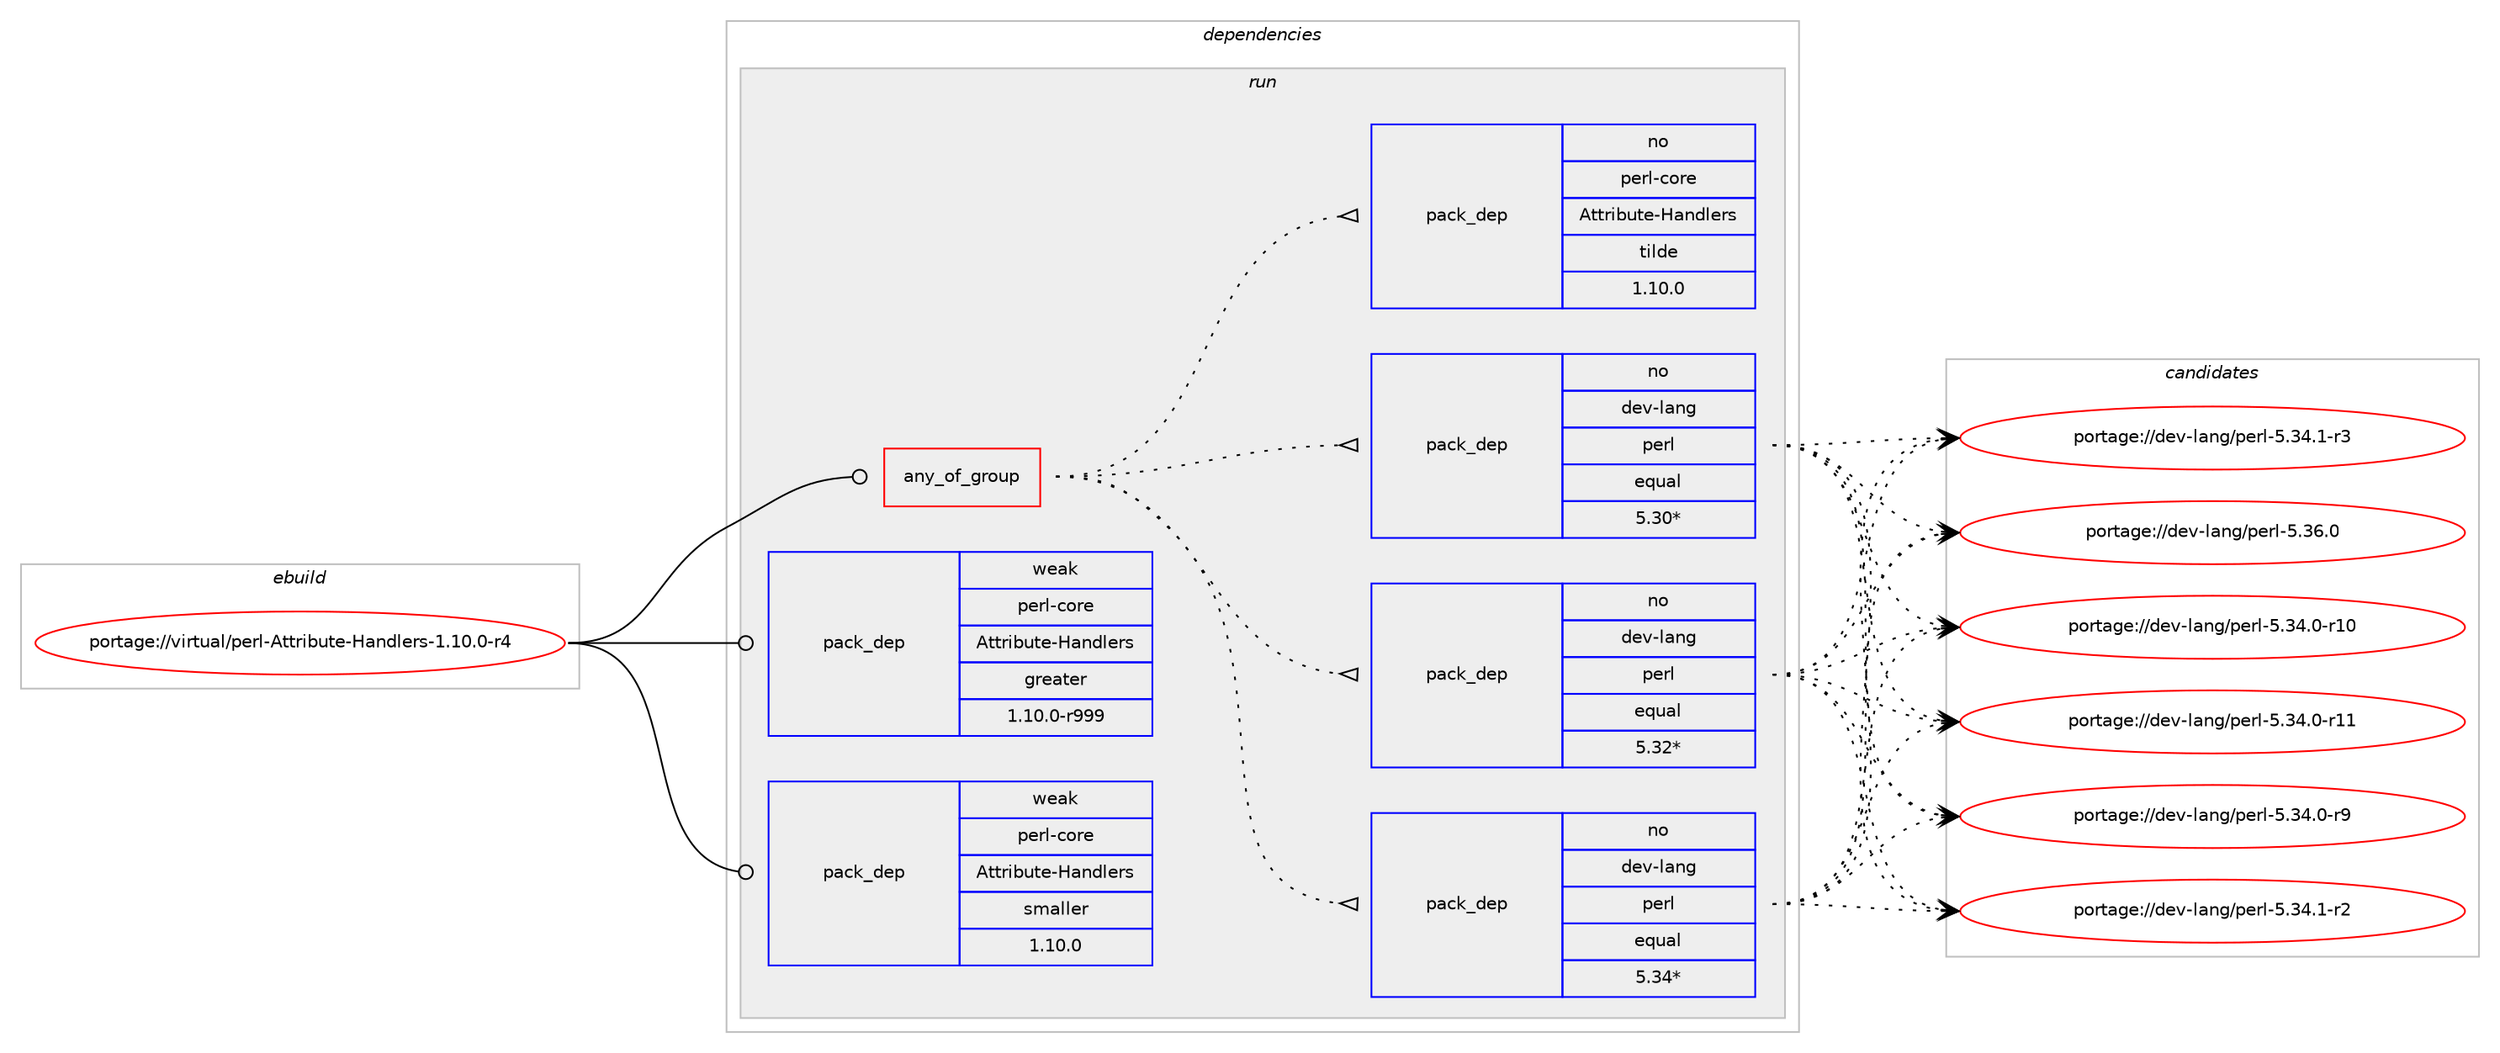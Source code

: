 digraph prolog {

# *************
# Graph options
# *************

newrank=true;
concentrate=true;
compound=true;
graph [rankdir=LR,fontname=Helvetica,fontsize=10,ranksep=1.5];#, ranksep=2.5, nodesep=0.2];
edge  [arrowhead=vee];
node  [fontname=Helvetica,fontsize=10];

# **********
# The ebuild
# **********

subgraph cluster_leftcol {
color=gray;
rank=same;
label=<<i>ebuild</i>>;
id [label="portage://virtual/perl-Attribute-Handlers-1.10.0-r4", color=red, width=4, href="../virtual/perl-Attribute-Handlers-1.10.0-r4.svg"];
}

# ****************
# The dependencies
# ****************

subgraph cluster_midcol {
color=gray;
label=<<i>dependencies</i>>;
subgraph cluster_compile {
fillcolor="#eeeeee";
style=filled;
label=<<i>compile</i>>;
}
subgraph cluster_compileandrun {
fillcolor="#eeeeee";
style=filled;
label=<<i>compile and run</i>>;
}
subgraph cluster_run {
fillcolor="#eeeeee";
style=filled;
label=<<i>run</i>>;
subgraph any16 {
dependency454 [label=<<TABLE BORDER="0" CELLBORDER="1" CELLSPACING="0" CELLPADDING="4"><TR><TD CELLPADDING="10">any_of_group</TD></TR></TABLE>>, shape=none, color=red];subgraph pack217 {
dependency455 [label=<<TABLE BORDER="0" CELLBORDER="1" CELLSPACING="0" CELLPADDING="4" WIDTH="220"><TR><TD ROWSPAN="6" CELLPADDING="30">pack_dep</TD></TR><TR><TD WIDTH="110">no</TD></TR><TR><TD>dev-lang</TD></TR><TR><TD>perl</TD></TR><TR><TD>equal</TD></TR><TR><TD>5.34*</TD></TR></TABLE>>, shape=none, color=blue];
}
dependency454:e -> dependency455:w [weight=20,style="dotted",arrowhead="oinv"];
subgraph pack218 {
dependency456 [label=<<TABLE BORDER="0" CELLBORDER="1" CELLSPACING="0" CELLPADDING="4" WIDTH="220"><TR><TD ROWSPAN="6" CELLPADDING="30">pack_dep</TD></TR><TR><TD WIDTH="110">no</TD></TR><TR><TD>dev-lang</TD></TR><TR><TD>perl</TD></TR><TR><TD>equal</TD></TR><TR><TD>5.32*</TD></TR></TABLE>>, shape=none, color=blue];
}
dependency454:e -> dependency456:w [weight=20,style="dotted",arrowhead="oinv"];
subgraph pack219 {
dependency457 [label=<<TABLE BORDER="0" CELLBORDER="1" CELLSPACING="0" CELLPADDING="4" WIDTH="220"><TR><TD ROWSPAN="6" CELLPADDING="30">pack_dep</TD></TR><TR><TD WIDTH="110">no</TD></TR><TR><TD>dev-lang</TD></TR><TR><TD>perl</TD></TR><TR><TD>equal</TD></TR><TR><TD>5.30*</TD></TR></TABLE>>, shape=none, color=blue];
}
dependency454:e -> dependency457:w [weight=20,style="dotted",arrowhead="oinv"];
subgraph pack220 {
dependency458 [label=<<TABLE BORDER="0" CELLBORDER="1" CELLSPACING="0" CELLPADDING="4" WIDTH="220"><TR><TD ROWSPAN="6" CELLPADDING="30">pack_dep</TD></TR><TR><TD WIDTH="110">no</TD></TR><TR><TD>perl-core</TD></TR><TR><TD>Attribute-Handlers</TD></TR><TR><TD>tilde</TD></TR><TR><TD>1.10.0</TD></TR></TABLE>>, shape=none, color=blue];
}
dependency454:e -> dependency458:w [weight=20,style="dotted",arrowhead="oinv"];
}
id:e -> dependency454:w [weight=20,style="solid",arrowhead="odot"];
# *** BEGIN UNKNOWN DEPENDENCY TYPE (TODO) ***
# id -> package_dependency(portage://virtual/perl-Attribute-Handlers-1.10.0-r4,run,no,dev-lang,perl,none,[,,],any_same_slot,[])
# *** END UNKNOWN DEPENDENCY TYPE (TODO) ***

subgraph pack221 {
dependency459 [label=<<TABLE BORDER="0" CELLBORDER="1" CELLSPACING="0" CELLPADDING="4" WIDTH="220"><TR><TD ROWSPAN="6" CELLPADDING="30">pack_dep</TD></TR><TR><TD WIDTH="110">weak</TD></TR><TR><TD>perl-core</TD></TR><TR><TD>Attribute-Handlers</TD></TR><TR><TD>greater</TD></TR><TR><TD>1.10.0-r999</TD></TR></TABLE>>, shape=none, color=blue];
}
id:e -> dependency459:w [weight=20,style="solid",arrowhead="odot"];
subgraph pack222 {
dependency460 [label=<<TABLE BORDER="0" CELLBORDER="1" CELLSPACING="0" CELLPADDING="4" WIDTH="220"><TR><TD ROWSPAN="6" CELLPADDING="30">pack_dep</TD></TR><TR><TD WIDTH="110">weak</TD></TR><TR><TD>perl-core</TD></TR><TR><TD>Attribute-Handlers</TD></TR><TR><TD>smaller</TD></TR><TR><TD>1.10.0</TD></TR></TABLE>>, shape=none, color=blue];
}
id:e -> dependency460:w [weight=20,style="solid",arrowhead="odot"];
}
}

# **************
# The candidates
# **************

subgraph cluster_choices {
rank=same;
color=gray;
label=<<i>candidates</i>>;

subgraph choice217 {
color=black;
nodesep=1;
choice10010111845108971101034711210111410845534651524648451144948 [label="portage://dev-lang/perl-5.34.0-r10", color=red, width=4,href="../dev-lang/perl-5.34.0-r10.svg"];
choice10010111845108971101034711210111410845534651524648451144949 [label="portage://dev-lang/perl-5.34.0-r11", color=red, width=4,href="../dev-lang/perl-5.34.0-r11.svg"];
choice100101118451089711010347112101114108455346515246484511457 [label="portage://dev-lang/perl-5.34.0-r9", color=red, width=4,href="../dev-lang/perl-5.34.0-r9.svg"];
choice100101118451089711010347112101114108455346515246494511450 [label="portage://dev-lang/perl-5.34.1-r2", color=red, width=4,href="../dev-lang/perl-5.34.1-r2.svg"];
choice100101118451089711010347112101114108455346515246494511451 [label="portage://dev-lang/perl-5.34.1-r3", color=red, width=4,href="../dev-lang/perl-5.34.1-r3.svg"];
choice10010111845108971101034711210111410845534651544648 [label="portage://dev-lang/perl-5.36.0", color=red, width=4,href="../dev-lang/perl-5.36.0.svg"];
dependency455:e -> choice10010111845108971101034711210111410845534651524648451144948:w [style=dotted,weight="100"];
dependency455:e -> choice10010111845108971101034711210111410845534651524648451144949:w [style=dotted,weight="100"];
dependency455:e -> choice100101118451089711010347112101114108455346515246484511457:w [style=dotted,weight="100"];
dependency455:e -> choice100101118451089711010347112101114108455346515246494511450:w [style=dotted,weight="100"];
dependency455:e -> choice100101118451089711010347112101114108455346515246494511451:w [style=dotted,weight="100"];
dependency455:e -> choice10010111845108971101034711210111410845534651544648:w [style=dotted,weight="100"];
}
subgraph choice218 {
color=black;
nodesep=1;
choice10010111845108971101034711210111410845534651524648451144948 [label="portage://dev-lang/perl-5.34.0-r10", color=red, width=4,href="../dev-lang/perl-5.34.0-r10.svg"];
choice10010111845108971101034711210111410845534651524648451144949 [label="portage://dev-lang/perl-5.34.0-r11", color=red, width=4,href="../dev-lang/perl-5.34.0-r11.svg"];
choice100101118451089711010347112101114108455346515246484511457 [label="portage://dev-lang/perl-5.34.0-r9", color=red, width=4,href="../dev-lang/perl-5.34.0-r9.svg"];
choice100101118451089711010347112101114108455346515246494511450 [label="portage://dev-lang/perl-5.34.1-r2", color=red, width=4,href="../dev-lang/perl-5.34.1-r2.svg"];
choice100101118451089711010347112101114108455346515246494511451 [label="portage://dev-lang/perl-5.34.1-r3", color=red, width=4,href="../dev-lang/perl-5.34.1-r3.svg"];
choice10010111845108971101034711210111410845534651544648 [label="portage://dev-lang/perl-5.36.0", color=red, width=4,href="../dev-lang/perl-5.36.0.svg"];
dependency456:e -> choice10010111845108971101034711210111410845534651524648451144948:w [style=dotted,weight="100"];
dependency456:e -> choice10010111845108971101034711210111410845534651524648451144949:w [style=dotted,weight="100"];
dependency456:e -> choice100101118451089711010347112101114108455346515246484511457:w [style=dotted,weight="100"];
dependency456:e -> choice100101118451089711010347112101114108455346515246494511450:w [style=dotted,weight="100"];
dependency456:e -> choice100101118451089711010347112101114108455346515246494511451:w [style=dotted,weight="100"];
dependency456:e -> choice10010111845108971101034711210111410845534651544648:w [style=dotted,weight="100"];
}
subgraph choice219 {
color=black;
nodesep=1;
choice10010111845108971101034711210111410845534651524648451144948 [label="portage://dev-lang/perl-5.34.0-r10", color=red, width=4,href="../dev-lang/perl-5.34.0-r10.svg"];
choice10010111845108971101034711210111410845534651524648451144949 [label="portage://dev-lang/perl-5.34.0-r11", color=red, width=4,href="../dev-lang/perl-5.34.0-r11.svg"];
choice100101118451089711010347112101114108455346515246484511457 [label="portage://dev-lang/perl-5.34.0-r9", color=red, width=4,href="../dev-lang/perl-5.34.0-r9.svg"];
choice100101118451089711010347112101114108455346515246494511450 [label="portage://dev-lang/perl-5.34.1-r2", color=red, width=4,href="../dev-lang/perl-5.34.1-r2.svg"];
choice100101118451089711010347112101114108455346515246494511451 [label="portage://dev-lang/perl-5.34.1-r3", color=red, width=4,href="../dev-lang/perl-5.34.1-r3.svg"];
choice10010111845108971101034711210111410845534651544648 [label="portage://dev-lang/perl-5.36.0", color=red, width=4,href="../dev-lang/perl-5.36.0.svg"];
dependency457:e -> choice10010111845108971101034711210111410845534651524648451144948:w [style=dotted,weight="100"];
dependency457:e -> choice10010111845108971101034711210111410845534651524648451144949:w [style=dotted,weight="100"];
dependency457:e -> choice100101118451089711010347112101114108455346515246484511457:w [style=dotted,weight="100"];
dependency457:e -> choice100101118451089711010347112101114108455346515246494511450:w [style=dotted,weight="100"];
dependency457:e -> choice100101118451089711010347112101114108455346515246494511451:w [style=dotted,weight="100"];
dependency457:e -> choice10010111845108971101034711210111410845534651544648:w [style=dotted,weight="100"];
}
subgraph choice220 {
color=black;
nodesep=1;
}
subgraph choice221 {
color=black;
nodesep=1;
}
subgraph choice222 {
color=black;
nodesep=1;
}
}

}
